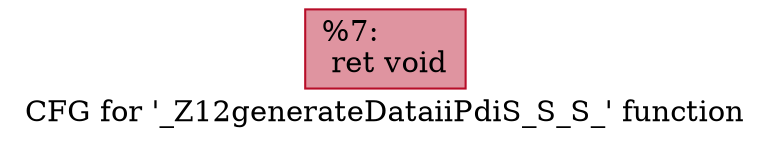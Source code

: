 digraph "CFG for '_Z12generateDataiiPdiS_S_S_' function" {
	label="CFG for '_Z12generateDataiiPdiS_S_S_' function";

	Node0x6033a50 [shape=record,color="#b70d28ff", style=filled, fillcolor="#b70d2870",label="{%7:\l  ret void\l}"];
}

